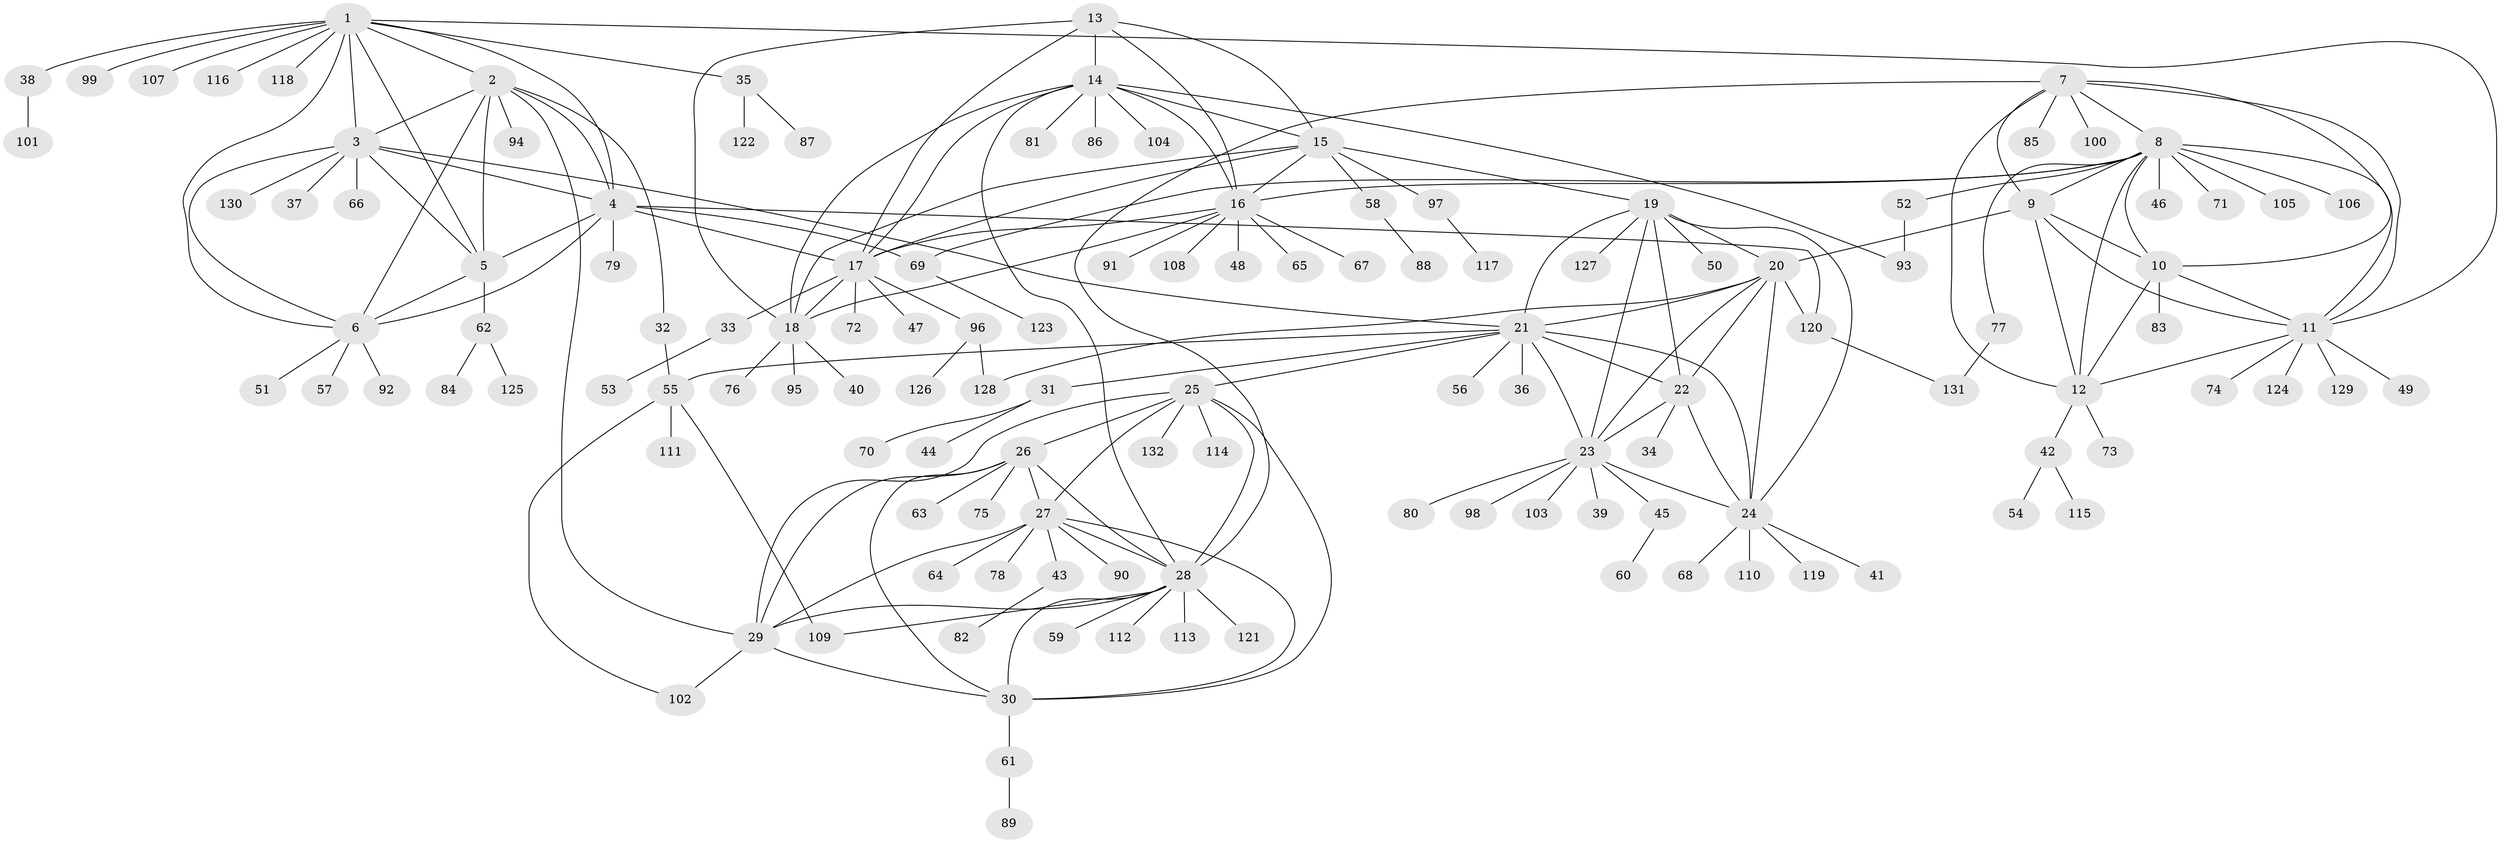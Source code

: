 // Generated by graph-tools (version 1.1) at 2025/16/03/09/25 04:16:03]
// undirected, 132 vertices, 195 edges
graph export_dot {
graph [start="1"]
  node [color=gray90,style=filled];
  1;
  2;
  3;
  4;
  5;
  6;
  7;
  8;
  9;
  10;
  11;
  12;
  13;
  14;
  15;
  16;
  17;
  18;
  19;
  20;
  21;
  22;
  23;
  24;
  25;
  26;
  27;
  28;
  29;
  30;
  31;
  32;
  33;
  34;
  35;
  36;
  37;
  38;
  39;
  40;
  41;
  42;
  43;
  44;
  45;
  46;
  47;
  48;
  49;
  50;
  51;
  52;
  53;
  54;
  55;
  56;
  57;
  58;
  59;
  60;
  61;
  62;
  63;
  64;
  65;
  66;
  67;
  68;
  69;
  70;
  71;
  72;
  73;
  74;
  75;
  76;
  77;
  78;
  79;
  80;
  81;
  82;
  83;
  84;
  85;
  86;
  87;
  88;
  89;
  90;
  91;
  92;
  93;
  94;
  95;
  96;
  97;
  98;
  99;
  100;
  101;
  102;
  103;
  104;
  105;
  106;
  107;
  108;
  109;
  110;
  111;
  112;
  113;
  114;
  115;
  116;
  117;
  118;
  119;
  120;
  121;
  122;
  123;
  124;
  125;
  126;
  127;
  128;
  129;
  130;
  131;
  132;
  1 -- 2;
  1 -- 3;
  1 -- 4;
  1 -- 5;
  1 -- 6;
  1 -- 11;
  1 -- 35;
  1 -- 38;
  1 -- 99;
  1 -- 107;
  1 -- 116;
  1 -- 118;
  2 -- 3;
  2 -- 4;
  2 -- 5;
  2 -- 6;
  2 -- 29;
  2 -- 32;
  2 -- 94;
  3 -- 4;
  3 -- 5;
  3 -- 6;
  3 -- 21;
  3 -- 37;
  3 -- 66;
  3 -- 130;
  4 -- 5;
  4 -- 6;
  4 -- 17;
  4 -- 69;
  4 -- 79;
  4 -- 120;
  5 -- 6;
  5 -- 62;
  6 -- 51;
  6 -- 57;
  6 -- 92;
  7 -- 8;
  7 -- 9;
  7 -- 10;
  7 -- 11;
  7 -- 12;
  7 -- 28;
  7 -- 85;
  7 -- 100;
  8 -- 9;
  8 -- 10;
  8 -- 11;
  8 -- 12;
  8 -- 16;
  8 -- 46;
  8 -- 52;
  8 -- 69;
  8 -- 71;
  8 -- 77;
  8 -- 105;
  8 -- 106;
  9 -- 10;
  9 -- 11;
  9 -- 12;
  9 -- 20;
  10 -- 11;
  10 -- 12;
  10 -- 83;
  11 -- 12;
  11 -- 49;
  11 -- 74;
  11 -- 124;
  11 -- 129;
  12 -- 42;
  12 -- 73;
  13 -- 14;
  13 -- 15;
  13 -- 16;
  13 -- 17;
  13 -- 18;
  14 -- 15;
  14 -- 16;
  14 -- 17;
  14 -- 18;
  14 -- 28;
  14 -- 81;
  14 -- 86;
  14 -- 93;
  14 -- 104;
  15 -- 16;
  15 -- 17;
  15 -- 18;
  15 -- 19;
  15 -- 58;
  15 -- 97;
  16 -- 17;
  16 -- 18;
  16 -- 48;
  16 -- 65;
  16 -- 67;
  16 -- 91;
  16 -- 108;
  17 -- 18;
  17 -- 33;
  17 -- 47;
  17 -- 72;
  17 -- 96;
  18 -- 40;
  18 -- 76;
  18 -- 95;
  19 -- 20;
  19 -- 21;
  19 -- 22;
  19 -- 23;
  19 -- 24;
  19 -- 50;
  19 -- 127;
  20 -- 21;
  20 -- 22;
  20 -- 23;
  20 -- 24;
  20 -- 120;
  20 -- 128;
  21 -- 22;
  21 -- 23;
  21 -- 24;
  21 -- 25;
  21 -- 31;
  21 -- 36;
  21 -- 55;
  21 -- 56;
  22 -- 23;
  22 -- 24;
  22 -- 34;
  23 -- 24;
  23 -- 39;
  23 -- 45;
  23 -- 80;
  23 -- 98;
  23 -- 103;
  24 -- 41;
  24 -- 68;
  24 -- 110;
  24 -- 119;
  25 -- 26;
  25 -- 27;
  25 -- 28;
  25 -- 29;
  25 -- 30;
  25 -- 114;
  25 -- 132;
  26 -- 27;
  26 -- 28;
  26 -- 29;
  26 -- 30;
  26 -- 63;
  26 -- 75;
  27 -- 28;
  27 -- 29;
  27 -- 30;
  27 -- 43;
  27 -- 64;
  27 -- 78;
  27 -- 90;
  28 -- 29;
  28 -- 30;
  28 -- 59;
  28 -- 109;
  28 -- 112;
  28 -- 113;
  28 -- 121;
  29 -- 30;
  29 -- 102;
  30 -- 61;
  31 -- 44;
  31 -- 70;
  32 -- 55;
  33 -- 53;
  35 -- 87;
  35 -- 122;
  38 -- 101;
  42 -- 54;
  42 -- 115;
  43 -- 82;
  45 -- 60;
  52 -- 93;
  55 -- 102;
  55 -- 109;
  55 -- 111;
  58 -- 88;
  61 -- 89;
  62 -- 84;
  62 -- 125;
  69 -- 123;
  77 -- 131;
  96 -- 126;
  96 -- 128;
  97 -- 117;
  120 -- 131;
}
